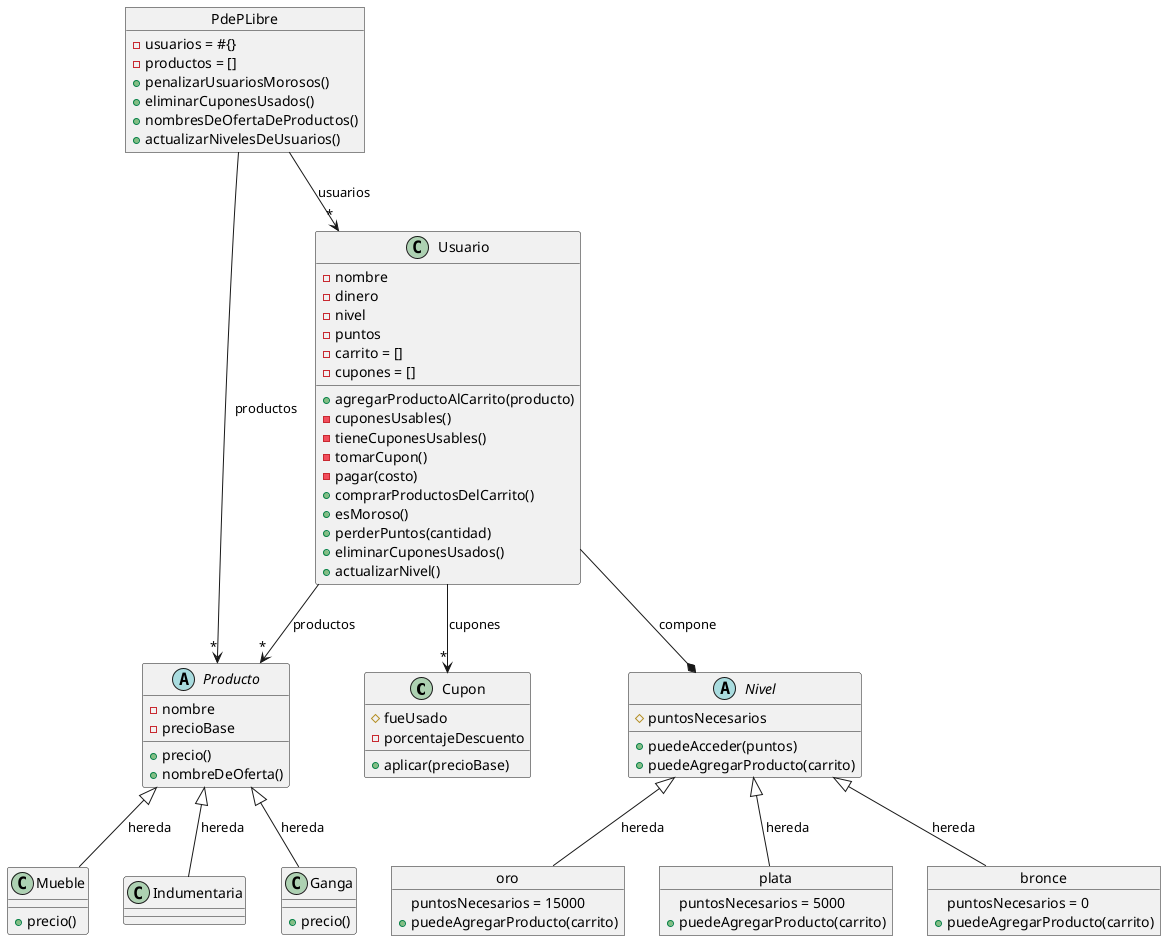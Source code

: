 @startuml diagrama

class Cupon {
    #fueUsado
    -porcentajeDescuento

    +aplicar(precioBase)
}

abstract class Producto {
    -nombre
    -precioBase

    +precio()
    +nombreDeOferta()
}

class Mueble {
    +precio()
}

class Indumentaria {

}

class Ganga {
    +precio()
}

Producto <|-d- Mueble : hereda
Producto <|-d- Indumentaria : hereda
Producto <|-d- Ganga : hereda

abstract class Nivel {
    #puntosNecesarios

    +puedeAcceder(puntos)
    +puedeAgregarProducto(carrito)
}

object oro {
    puntosNecesarios = 15000
    +puedeAgregarProducto(carrito)
}

object plata {
    puntosNecesarios = 5000
    +puedeAgregarProducto(carrito)
}

object bronce {
    puntosNecesarios = 0
    +puedeAgregarProducto(carrito)
}

Nivel <|-d- oro : hereda
Nivel <|-d- plata : hereda
Nivel <|-d- bronce : hereda

class Usuario {
    -nombre
    -dinero
    -nivel
    -puntos
    -carrito = []
    -cupones = []

    +agregarProductoAlCarrito(producto)
    -cuponesUsables()
    -tieneCuponesUsables()
    -tomarCupon()
    -pagar(costo)
    +comprarProductosDelCarrito()
    +esMoroso()
    +perderPuntos(cantidad)
    +eliminarCuponesUsados()
    +actualizarNivel()
}

Usuario -d-* Nivel : compone
Usuario -d-> "*" Producto : productos
Usuario -d-> "*" Cupon : cupones

object PdePLibre {
    -usuarios = #{}
    -productos = []

    +penalizarUsuariosMorosos()
    +eliminarCuponesUsados()
    +nombresDeOfertaDeProductos()
    +actualizarNivelesDeUsuarios()
}

PdePLibre -d-> "*" Usuario : usuarios
PdePLibre -d-> "*" Producto : productos

@enduml